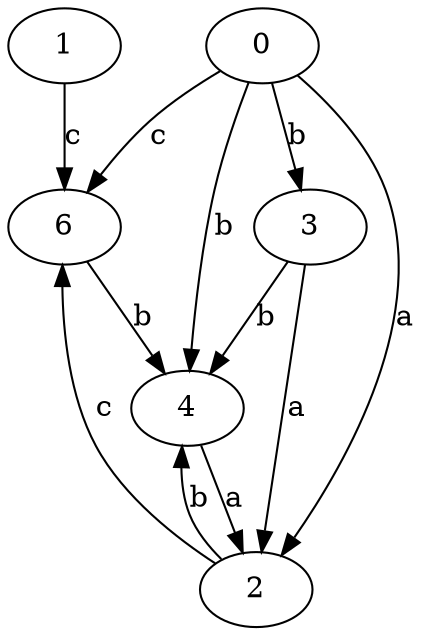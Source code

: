 strict digraph  {
1;
2;
3;
0;
4;
6;
1 -> 6  [label=c];
2 -> 4  [label=b];
2 -> 6  [label=c];
3 -> 2  [label=a];
3 -> 4  [label=b];
0 -> 2  [label=a];
0 -> 3  [label=b];
0 -> 4  [label=b];
0 -> 6  [label=c];
4 -> 2  [label=a];
6 -> 4  [label=b];
}

